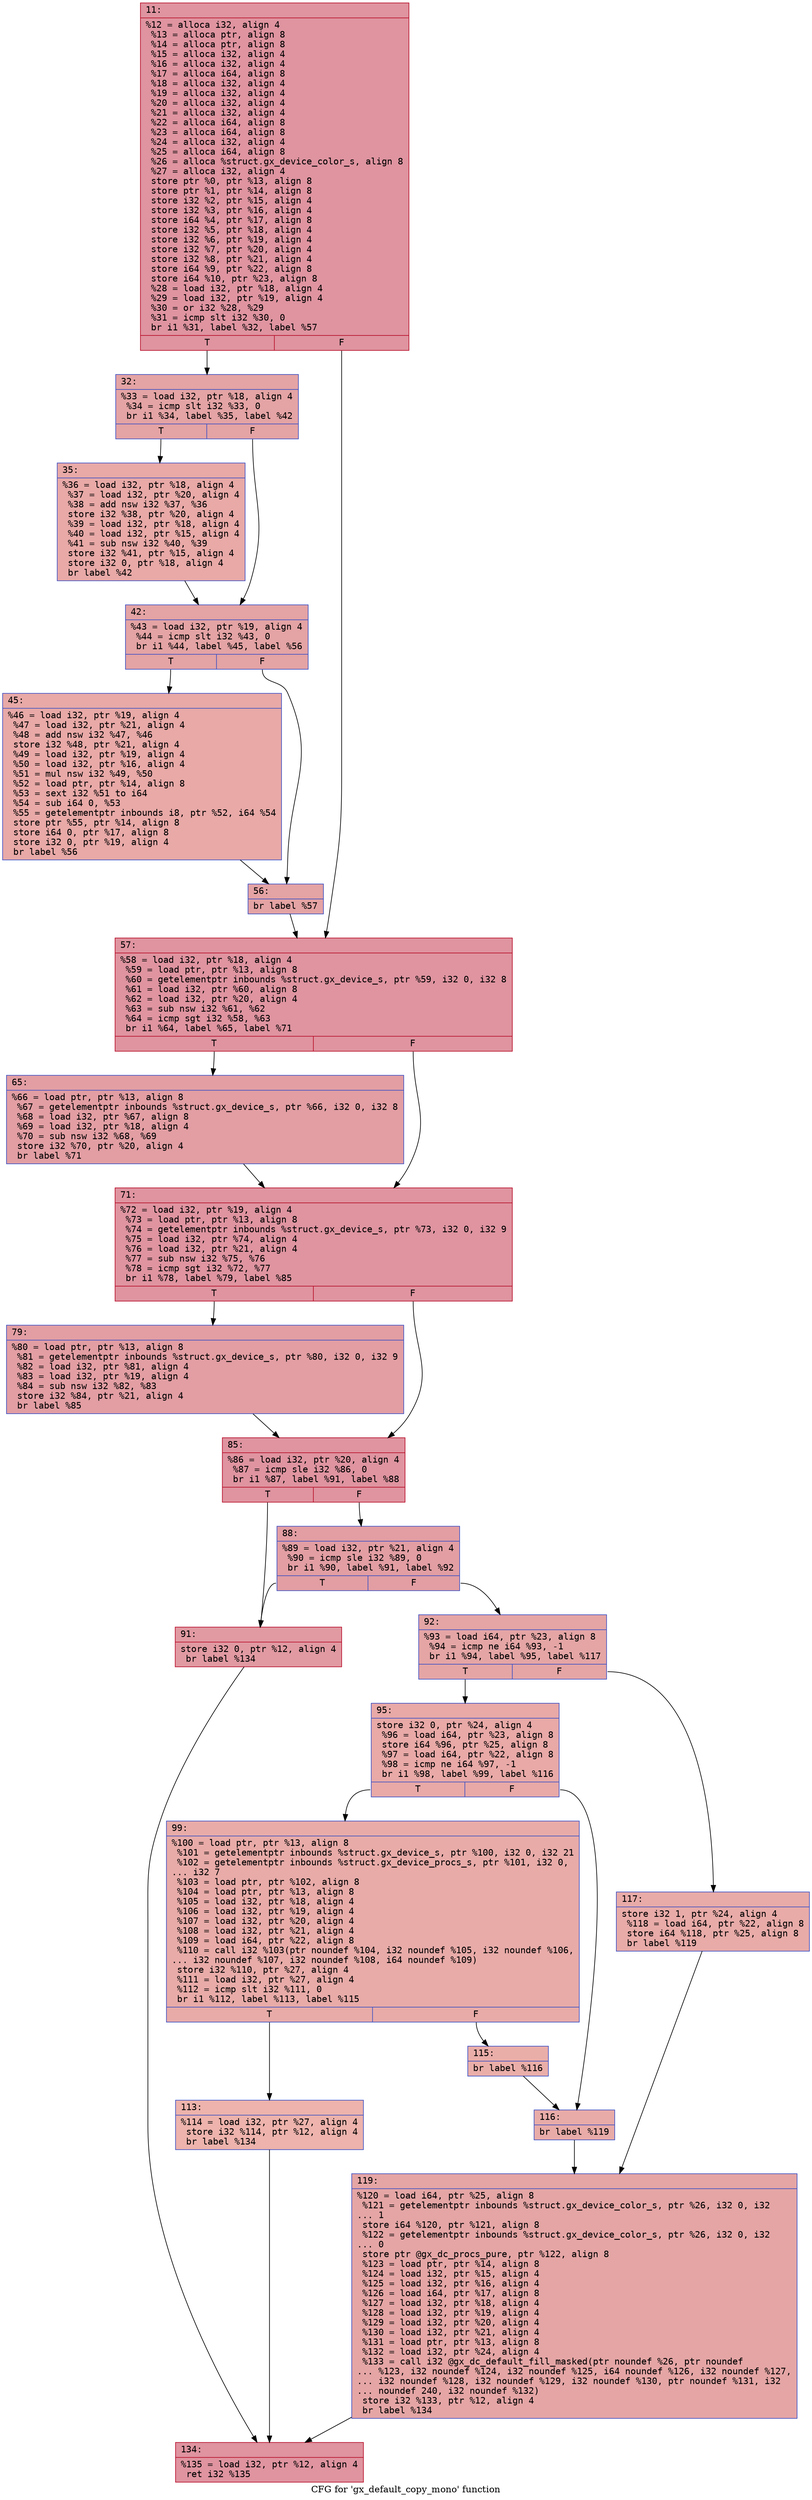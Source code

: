 digraph "CFG for 'gx_default_copy_mono' function" {
	label="CFG for 'gx_default_copy_mono' function";

	Node0x60000005fca0 [shape=record,color="#b70d28ff", style=filled, fillcolor="#b70d2870" fontname="Courier",label="{11:\l|  %12 = alloca i32, align 4\l  %13 = alloca ptr, align 8\l  %14 = alloca ptr, align 8\l  %15 = alloca i32, align 4\l  %16 = alloca i32, align 4\l  %17 = alloca i64, align 8\l  %18 = alloca i32, align 4\l  %19 = alloca i32, align 4\l  %20 = alloca i32, align 4\l  %21 = alloca i32, align 4\l  %22 = alloca i64, align 8\l  %23 = alloca i64, align 8\l  %24 = alloca i32, align 4\l  %25 = alloca i64, align 8\l  %26 = alloca %struct.gx_device_color_s, align 8\l  %27 = alloca i32, align 4\l  store ptr %0, ptr %13, align 8\l  store ptr %1, ptr %14, align 8\l  store i32 %2, ptr %15, align 4\l  store i32 %3, ptr %16, align 4\l  store i64 %4, ptr %17, align 8\l  store i32 %5, ptr %18, align 4\l  store i32 %6, ptr %19, align 4\l  store i32 %7, ptr %20, align 4\l  store i32 %8, ptr %21, align 4\l  store i64 %9, ptr %22, align 8\l  store i64 %10, ptr %23, align 8\l  %28 = load i32, ptr %18, align 4\l  %29 = load i32, ptr %19, align 4\l  %30 = or i32 %28, %29\l  %31 = icmp slt i32 %30, 0\l  br i1 %31, label %32, label %57\l|{<s0>T|<s1>F}}"];
	Node0x60000005fca0:s0 -> Node0x60000005fcf0[tooltip="11 -> 32\nProbability 37.50%" ];
	Node0x60000005fca0:s1 -> Node0x60000005fe80[tooltip="11 -> 57\nProbability 62.50%" ];
	Node0x60000005fcf0 [shape=record,color="#3d50c3ff", style=filled, fillcolor="#c32e3170" fontname="Courier",label="{32:\l|  %33 = load i32, ptr %18, align 4\l  %34 = icmp slt i32 %33, 0\l  br i1 %34, label %35, label %42\l|{<s0>T|<s1>F}}"];
	Node0x60000005fcf0:s0 -> Node0x60000005fd40[tooltip="32 -> 35\nProbability 37.50%" ];
	Node0x60000005fcf0:s1 -> Node0x60000005fd90[tooltip="32 -> 42\nProbability 62.50%" ];
	Node0x60000005fd40 [shape=record,color="#3d50c3ff", style=filled, fillcolor="#ca3b3770" fontname="Courier",label="{35:\l|  %36 = load i32, ptr %18, align 4\l  %37 = load i32, ptr %20, align 4\l  %38 = add nsw i32 %37, %36\l  store i32 %38, ptr %20, align 4\l  %39 = load i32, ptr %18, align 4\l  %40 = load i32, ptr %15, align 4\l  %41 = sub nsw i32 %40, %39\l  store i32 %41, ptr %15, align 4\l  store i32 0, ptr %18, align 4\l  br label %42\l}"];
	Node0x60000005fd40 -> Node0x60000005fd90[tooltip="35 -> 42\nProbability 100.00%" ];
	Node0x60000005fd90 [shape=record,color="#3d50c3ff", style=filled, fillcolor="#c32e3170" fontname="Courier",label="{42:\l|  %43 = load i32, ptr %19, align 4\l  %44 = icmp slt i32 %43, 0\l  br i1 %44, label %45, label %56\l|{<s0>T|<s1>F}}"];
	Node0x60000005fd90:s0 -> Node0x60000005fde0[tooltip="42 -> 45\nProbability 37.50%" ];
	Node0x60000005fd90:s1 -> Node0x60000005fe30[tooltip="42 -> 56\nProbability 62.50%" ];
	Node0x60000005fde0 [shape=record,color="#3d50c3ff", style=filled, fillcolor="#ca3b3770" fontname="Courier",label="{45:\l|  %46 = load i32, ptr %19, align 4\l  %47 = load i32, ptr %21, align 4\l  %48 = add nsw i32 %47, %46\l  store i32 %48, ptr %21, align 4\l  %49 = load i32, ptr %19, align 4\l  %50 = load i32, ptr %16, align 4\l  %51 = mul nsw i32 %49, %50\l  %52 = load ptr, ptr %14, align 8\l  %53 = sext i32 %51 to i64\l  %54 = sub i64 0, %53\l  %55 = getelementptr inbounds i8, ptr %52, i64 %54\l  store ptr %55, ptr %14, align 8\l  store i64 0, ptr %17, align 8\l  store i32 0, ptr %19, align 4\l  br label %56\l}"];
	Node0x60000005fde0 -> Node0x60000005fe30[tooltip="45 -> 56\nProbability 100.00%" ];
	Node0x60000005fe30 [shape=record,color="#3d50c3ff", style=filled, fillcolor="#c32e3170" fontname="Courier",label="{56:\l|  br label %57\l}"];
	Node0x60000005fe30 -> Node0x60000005fe80[tooltip="56 -> 57\nProbability 100.00%" ];
	Node0x60000005fe80 [shape=record,color="#b70d28ff", style=filled, fillcolor="#b70d2870" fontname="Courier",label="{57:\l|  %58 = load i32, ptr %18, align 4\l  %59 = load ptr, ptr %13, align 8\l  %60 = getelementptr inbounds %struct.gx_device_s, ptr %59, i32 0, i32 8\l  %61 = load i32, ptr %60, align 8\l  %62 = load i32, ptr %20, align 4\l  %63 = sub nsw i32 %61, %62\l  %64 = icmp sgt i32 %58, %63\l  br i1 %64, label %65, label %71\l|{<s0>T|<s1>F}}"];
	Node0x60000005fe80:s0 -> Node0x60000005fed0[tooltip="57 -> 65\nProbability 50.00%" ];
	Node0x60000005fe80:s1 -> Node0x60000005ff20[tooltip="57 -> 71\nProbability 50.00%" ];
	Node0x60000005fed0 [shape=record,color="#3d50c3ff", style=filled, fillcolor="#be242e70" fontname="Courier",label="{65:\l|  %66 = load ptr, ptr %13, align 8\l  %67 = getelementptr inbounds %struct.gx_device_s, ptr %66, i32 0, i32 8\l  %68 = load i32, ptr %67, align 8\l  %69 = load i32, ptr %18, align 4\l  %70 = sub nsw i32 %68, %69\l  store i32 %70, ptr %20, align 4\l  br label %71\l}"];
	Node0x60000005fed0 -> Node0x60000005ff20[tooltip="65 -> 71\nProbability 100.00%" ];
	Node0x60000005ff20 [shape=record,color="#b70d28ff", style=filled, fillcolor="#b70d2870" fontname="Courier",label="{71:\l|  %72 = load i32, ptr %19, align 4\l  %73 = load ptr, ptr %13, align 8\l  %74 = getelementptr inbounds %struct.gx_device_s, ptr %73, i32 0, i32 9\l  %75 = load i32, ptr %74, align 4\l  %76 = load i32, ptr %21, align 4\l  %77 = sub nsw i32 %75, %76\l  %78 = icmp sgt i32 %72, %77\l  br i1 %78, label %79, label %85\l|{<s0>T|<s1>F}}"];
	Node0x60000005ff20:s0 -> Node0x60000005ff70[tooltip="71 -> 79\nProbability 50.00%" ];
	Node0x60000005ff20:s1 -> Node0x600000058000[tooltip="71 -> 85\nProbability 50.00%" ];
	Node0x60000005ff70 [shape=record,color="#3d50c3ff", style=filled, fillcolor="#be242e70" fontname="Courier",label="{79:\l|  %80 = load ptr, ptr %13, align 8\l  %81 = getelementptr inbounds %struct.gx_device_s, ptr %80, i32 0, i32 9\l  %82 = load i32, ptr %81, align 4\l  %83 = load i32, ptr %19, align 4\l  %84 = sub nsw i32 %82, %83\l  store i32 %84, ptr %21, align 4\l  br label %85\l}"];
	Node0x60000005ff70 -> Node0x600000058000[tooltip="79 -> 85\nProbability 100.00%" ];
	Node0x600000058000 [shape=record,color="#b70d28ff", style=filled, fillcolor="#b70d2870" fontname="Courier",label="{85:\l|  %86 = load i32, ptr %20, align 4\l  %87 = icmp sle i32 %86, 0\l  br i1 %87, label %91, label %88\l|{<s0>T|<s1>F}}"];
	Node0x600000058000:s0 -> Node0x6000000580a0[tooltip="85 -> 91\nProbability 50.00%" ];
	Node0x600000058000:s1 -> Node0x600000058050[tooltip="85 -> 88\nProbability 50.00%" ];
	Node0x600000058050 [shape=record,color="#3d50c3ff", style=filled, fillcolor="#be242e70" fontname="Courier",label="{88:\l|  %89 = load i32, ptr %21, align 4\l  %90 = icmp sle i32 %89, 0\l  br i1 %90, label %91, label %92\l|{<s0>T|<s1>F}}"];
	Node0x600000058050:s0 -> Node0x6000000580a0[tooltip="88 -> 91\nProbability 50.00%" ];
	Node0x600000058050:s1 -> Node0x6000000580f0[tooltip="88 -> 92\nProbability 50.00%" ];
	Node0x6000000580a0 [shape=record,color="#b70d28ff", style=filled, fillcolor="#bb1b2c70" fontname="Courier",label="{91:\l|  store i32 0, ptr %12, align 4\l  br label %134\l}"];
	Node0x6000000580a0 -> Node0x600000058370[tooltip="91 -> 134\nProbability 100.00%" ];
	Node0x6000000580f0 [shape=record,color="#3d50c3ff", style=filled, fillcolor="#c5333470" fontname="Courier",label="{92:\l|  %93 = load i64, ptr %23, align 8\l  %94 = icmp ne i64 %93, -1\l  br i1 %94, label %95, label %117\l|{<s0>T|<s1>F}}"];
	Node0x6000000580f0:s0 -> Node0x600000058140[tooltip="92 -> 95\nProbability 62.50%" ];
	Node0x6000000580f0:s1 -> Node0x6000000582d0[tooltip="92 -> 117\nProbability 37.50%" ];
	Node0x600000058140 [shape=record,color="#3d50c3ff", style=filled, fillcolor="#ca3b3770" fontname="Courier",label="{95:\l|  store i32 0, ptr %24, align 4\l  %96 = load i64, ptr %23, align 8\l  store i64 %96, ptr %25, align 8\l  %97 = load i64, ptr %22, align 8\l  %98 = icmp ne i64 %97, -1\l  br i1 %98, label %99, label %116\l|{<s0>T|<s1>F}}"];
	Node0x600000058140:s0 -> Node0x600000058190[tooltip="95 -> 99\nProbability 62.50%" ];
	Node0x600000058140:s1 -> Node0x600000058280[tooltip="95 -> 116\nProbability 37.50%" ];
	Node0x600000058190 [shape=record,color="#3d50c3ff", style=filled, fillcolor="#cc403a70" fontname="Courier",label="{99:\l|  %100 = load ptr, ptr %13, align 8\l  %101 = getelementptr inbounds %struct.gx_device_s, ptr %100, i32 0, i32 21\l  %102 = getelementptr inbounds %struct.gx_device_procs_s, ptr %101, i32 0,\l... i32 7\l  %103 = load ptr, ptr %102, align 8\l  %104 = load ptr, ptr %13, align 8\l  %105 = load i32, ptr %18, align 4\l  %106 = load i32, ptr %19, align 4\l  %107 = load i32, ptr %20, align 4\l  %108 = load i32, ptr %21, align 4\l  %109 = load i64, ptr %22, align 8\l  %110 = call i32 %103(ptr noundef %104, i32 noundef %105, i32 noundef %106,\l... i32 noundef %107, i32 noundef %108, i64 noundef %109)\l  store i32 %110, ptr %27, align 4\l  %111 = load i32, ptr %27, align 4\l  %112 = icmp slt i32 %111, 0\l  br i1 %112, label %113, label %115\l|{<s0>T|<s1>F}}"];
	Node0x600000058190:s0 -> Node0x6000000581e0[tooltip="99 -> 113\nProbability 37.50%" ];
	Node0x600000058190:s1 -> Node0x600000058230[tooltip="99 -> 115\nProbability 62.50%" ];
	Node0x6000000581e0 [shape=record,color="#3d50c3ff", style=filled, fillcolor="#d6524470" fontname="Courier",label="{113:\l|  %114 = load i32, ptr %27, align 4\l  store i32 %114, ptr %12, align 4\l  br label %134\l}"];
	Node0x6000000581e0 -> Node0x600000058370[tooltip="113 -> 134\nProbability 100.00%" ];
	Node0x600000058230 [shape=record,color="#3d50c3ff", style=filled, fillcolor="#d0473d70" fontname="Courier",label="{115:\l|  br label %116\l}"];
	Node0x600000058230 -> Node0x600000058280[tooltip="115 -> 116\nProbability 100.00%" ];
	Node0x600000058280 [shape=record,color="#3d50c3ff", style=filled, fillcolor="#cc403a70" fontname="Courier",label="{116:\l|  br label %119\l}"];
	Node0x600000058280 -> Node0x600000058320[tooltip="116 -> 119\nProbability 100.00%" ];
	Node0x6000000582d0 [shape=record,color="#3d50c3ff", style=filled, fillcolor="#cc403a70" fontname="Courier",label="{117:\l|  store i32 1, ptr %24, align 4\l  %118 = load i64, ptr %22, align 8\l  store i64 %118, ptr %25, align 8\l  br label %119\l}"];
	Node0x6000000582d0 -> Node0x600000058320[tooltip="117 -> 119\nProbability 100.00%" ];
	Node0x600000058320 [shape=record,color="#3d50c3ff", style=filled, fillcolor="#c5333470" fontname="Courier",label="{119:\l|  %120 = load i64, ptr %25, align 8\l  %121 = getelementptr inbounds %struct.gx_device_color_s, ptr %26, i32 0, i32\l... 1\l  store i64 %120, ptr %121, align 8\l  %122 = getelementptr inbounds %struct.gx_device_color_s, ptr %26, i32 0, i32\l... 0\l  store ptr @gx_dc_procs_pure, ptr %122, align 8\l  %123 = load ptr, ptr %14, align 8\l  %124 = load i32, ptr %15, align 4\l  %125 = load i32, ptr %16, align 4\l  %126 = load i64, ptr %17, align 8\l  %127 = load i32, ptr %18, align 4\l  %128 = load i32, ptr %19, align 4\l  %129 = load i32, ptr %20, align 4\l  %130 = load i32, ptr %21, align 4\l  %131 = load ptr, ptr %13, align 8\l  %132 = load i32, ptr %24, align 4\l  %133 = call i32 @gx_dc_default_fill_masked(ptr noundef %26, ptr noundef\l... %123, i32 noundef %124, i32 noundef %125, i64 noundef %126, i32 noundef %127,\l... i32 noundef %128, i32 noundef %129, i32 noundef %130, ptr noundef %131, i32\l... noundef 240, i32 noundef %132)\l  store i32 %133, ptr %12, align 4\l  br label %134\l}"];
	Node0x600000058320 -> Node0x600000058370[tooltip="119 -> 134\nProbability 100.00%" ];
	Node0x600000058370 [shape=record,color="#b70d28ff", style=filled, fillcolor="#b70d2870" fontname="Courier",label="{134:\l|  %135 = load i32, ptr %12, align 4\l  ret i32 %135\l}"];
}
